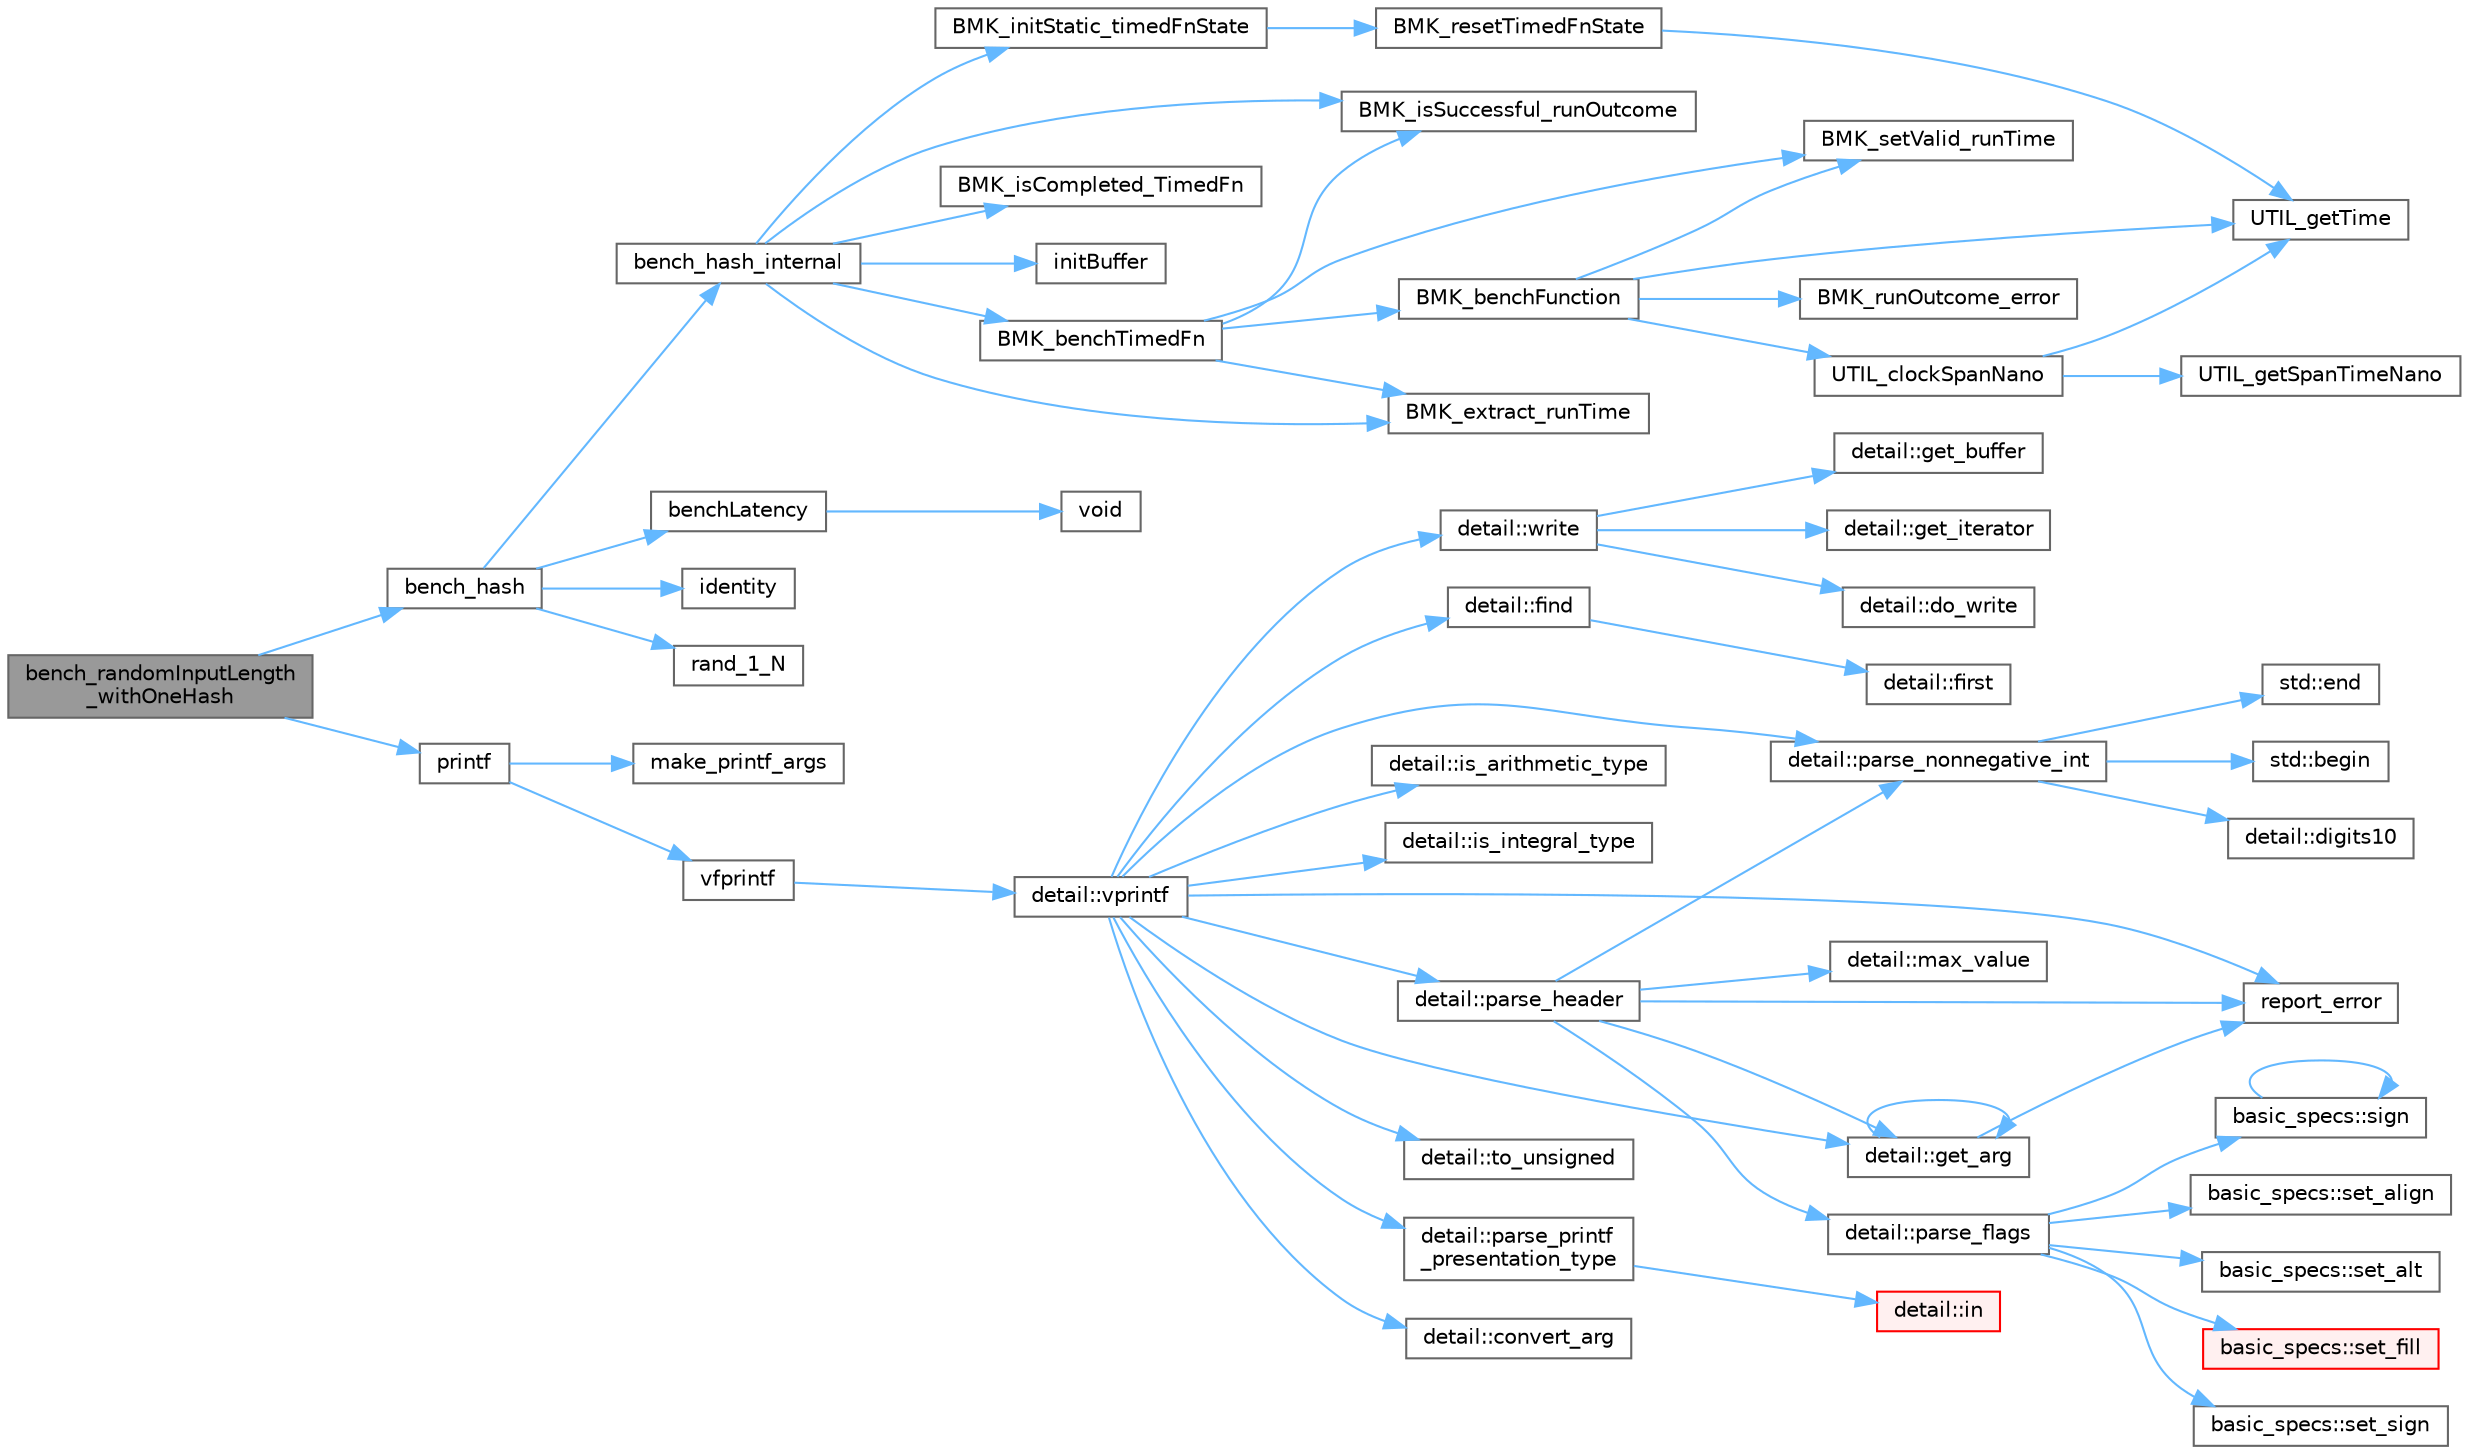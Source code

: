 digraph "bench_randomInputLength_withOneHash"
{
 // LATEX_PDF_SIZE
  bgcolor="transparent";
  edge [fontname=Helvetica,fontsize=10,labelfontname=Helvetica,labelfontsize=10];
  node [fontname=Helvetica,fontsize=10,shape=box,height=0.2,width=0.4];
  rankdir="LR";
  Node1 [id="Node000001",label="bench_randomInputLength\l_withOneHash",height=0.2,width=0.4,color="gray40", fillcolor="grey60", style="filled", fontcolor="black",tooltip=" "];
  Node1 -> Node2 [id="edge61_Node000001_Node000002",color="steelblue1",style="solid",tooltip=" "];
  Node2 [id="Node000002",label="bench_hash",height=0.2,width=0.4,color="grey40", fillcolor="white", style="filled",URL="$bench_hash_8c.html#ac52e968c4cde699b31b34eae1f1c6134",tooltip=" "];
  Node2 -> Node3 [id="edge62_Node000002_Node000003",color="steelblue1",style="solid",tooltip=" "];
  Node3 [id="Node000003",label="bench_hash_internal",height=0.2,width=0.4,color="grey40", fillcolor="white", style="filled",URL="$bench_hash_8c.html#a1ada99726ec21df6cf78e8c5d9c7c023",tooltip=" "];
  Node3 -> Node4 [id="edge63_Node000003_Node000004",color="steelblue1",style="solid",tooltip=" "];
  Node4 [id="Node000004",label="BMK_benchTimedFn",height=0.2,width=0.4,color="grey40", fillcolor="white", style="filled",URL="$benchfn_8c.html#a3809a48a15bf199e3ed224e62b0aba7f",tooltip=" "];
  Node4 -> Node5 [id="edge64_Node000004_Node000005",color="steelblue1",style="solid",tooltip=" "];
  Node5 [id="Node000005",label="BMK_benchFunction",height=0.2,width=0.4,color="grey40", fillcolor="white", style="filled",URL="$benchfn_8c.html#a4109ce4f5f7108340355327aa903d23b",tooltip=" "];
  Node5 -> Node6 [id="edge65_Node000005_Node000006",color="steelblue1",style="solid",tooltip=" "];
  Node6 [id="Node000006",label="BMK_runOutcome_error",height=0.2,width=0.4,color="grey40", fillcolor="white", style="filled",URL="$benchfn_8c.html#a9765028458b8ebaf3c8c4b142534b128",tooltip=" "];
  Node5 -> Node7 [id="edge66_Node000005_Node000007",color="steelblue1",style="solid",tooltip=" "];
  Node7 [id="Node000007",label="BMK_setValid_runTime",height=0.2,width=0.4,color="grey40", fillcolor="white", style="filled",URL="$benchfn_8c.html#a358ceb75f0536bb9ac7c395300cb8152",tooltip=" "];
  Node5 -> Node8 [id="edge67_Node000005_Node000008",color="steelblue1",style="solid",tooltip=" "];
  Node8 [id="Node000008",label="UTIL_clockSpanNano",height=0.2,width=0.4,color="grey40", fillcolor="white", style="filled",URL="$timefn_8c.html#a7352a4b15c62053b1641758105243da7",tooltip=" "];
  Node8 -> Node9 [id="edge68_Node000008_Node000009",color="steelblue1",style="solid",tooltip=" "];
  Node9 [id="Node000009",label="UTIL_getSpanTimeNano",height=0.2,width=0.4,color="grey40", fillcolor="white", style="filled",URL="$timefn_8c.html#a093784c8f2938c3b0c36360c125ab641",tooltip=" "];
  Node8 -> Node10 [id="edge69_Node000008_Node000010",color="steelblue1",style="solid",tooltip=" "];
  Node10 [id="Node000010",label="UTIL_getTime",height=0.2,width=0.4,color="grey40", fillcolor="white", style="filled",URL="$timefn_8c.html#aaf26c1edbb821ac4db66bd111e563016",tooltip=" "];
  Node5 -> Node10 [id="edge70_Node000005_Node000010",color="steelblue1",style="solid",tooltip=" "];
  Node4 -> Node11 [id="edge71_Node000004_Node000011",color="steelblue1",style="solid",tooltip=" "];
  Node11 [id="Node000011",label="BMK_extract_runTime",height=0.2,width=0.4,color="grey40", fillcolor="white", style="filled",URL="$benchfn_8c.html#a9d1c34a115ae666e6efb53db86ba7970",tooltip=" "];
  Node4 -> Node12 [id="edge72_Node000004_Node000012",color="steelblue1",style="solid",tooltip=" "];
  Node12 [id="Node000012",label="BMK_isSuccessful_runOutcome",height=0.2,width=0.4,color="grey40", fillcolor="white", style="filled",URL="$benchfn_8c.html#a66760bb869c5fa57e9046e69f8e79576",tooltip=" "];
  Node4 -> Node7 [id="edge73_Node000004_Node000007",color="steelblue1",style="solid",tooltip=" "];
  Node3 -> Node11 [id="edge74_Node000003_Node000011",color="steelblue1",style="solid",tooltip=" "];
  Node3 -> Node13 [id="edge75_Node000003_Node000013",color="steelblue1",style="solid",tooltip=" "];
  Node13 [id="Node000013",label="BMK_initStatic_timedFnState",height=0.2,width=0.4,color="grey40", fillcolor="white", style="filled",URL="$benchfn_8c.html#a506be07f4abe99c18067e85f0105f5d9",tooltip=" "];
  Node13 -> Node14 [id="edge76_Node000013_Node000014",color="steelblue1",style="solid",tooltip=" "];
  Node14 [id="Node000014",label="BMK_resetTimedFnState",height=0.2,width=0.4,color="grey40", fillcolor="white", style="filled",URL="$benchfn_8c.html#aa4d1ed533155dcf33a598b4d7af1589d",tooltip=" "];
  Node14 -> Node10 [id="edge77_Node000014_Node000010",color="steelblue1",style="solid",tooltip=" "];
  Node3 -> Node15 [id="edge78_Node000003_Node000015",color="steelblue1",style="solid",tooltip=" "];
  Node15 [id="Node000015",label="BMK_isCompleted_TimedFn",height=0.2,width=0.4,color="grey40", fillcolor="white", style="filled",URL="$benchfn_8c.html#a80d8ce922db19139b6fc1ed12353020f",tooltip=" "];
  Node3 -> Node12 [id="edge79_Node000003_Node000012",color="steelblue1",style="solid",tooltip=" "];
  Node3 -> Node16 [id="edge80_Node000003_Node000016",color="steelblue1",style="solid",tooltip=" "];
  Node16 [id="Node000016",label="initBuffer",height=0.2,width=0.4,color="grey40", fillcolor="white", style="filled",URL="$bench_hash_8c.html#ac698264804df08db110f1d5ccae72cb3",tooltip=" "];
  Node2 -> Node17 [id="edge81_Node000002_Node000017",color="steelblue1",style="solid",tooltip=" "];
  Node17 [id="Node000017",label="benchLatency",height=0.2,width=0.4,color="grey40", fillcolor="white", style="filled",URL="$bench_hash_8c.html#a3b081bf3c5fe5fe6f14f3a07a8bf3ae9",tooltip=" "];
  Node17 -> Node18 [id="edge82_Node000017_Node000018",color="steelblue1",style="solid",tooltip=" "];
  Node18 [id="Node000018",label="void",height=0.2,width=0.4,color="grey40", fillcolor="white", style="filled",URL="$mimalloc_8h.html#a9d6d8aef94ac19034a5f163606f84830",tooltip=" "];
  Node2 -> Node19 [id="edge83_Node000002_Node000019",color="steelblue1",style="solid",tooltip=" "];
  Node19 [id="Node000019",label="identity",height=0.2,width=0.4,color="grey40", fillcolor="white", style="filled",URL="$bench_hash_8c.html#a0aa0e76fd996840c0b91e4fe3f3acb86",tooltip=" "];
  Node2 -> Node20 [id="edge84_Node000002_Node000020",color="steelblue1",style="solid",tooltip=" "];
  Node20 [id="Node000020",label="rand_1_N",height=0.2,width=0.4,color="grey40", fillcolor="white", style="filled",URL="$bench_hash_8c.html#a7f27da475b6b37073a538ac293eabc53",tooltip=" "];
  Node1 -> Node21 [id="edge85_Node000001_Node000021",color="steelblue1",style="solid",tooltip=" "];
  Node21 [id="Node000021",label="printf",height=0.2,width=0.4,color="grey40", fillcolor="white", style="filled",URL="$printf_8h.html#aee3ed3a831f25f07e7be3919fff2203a",tooltip=" "];
  Node21 -> Node22 [id="edge86_Node000021_Node000022",color="steelblue1",style="solid",tooltip=" "];
  Node22 [id="Node000022",label="make_printf_args",height=0.2,width=0.4,color="grey40", fillcolor="white", style="filled",URL="$printf_8h.html#a27dcc0efcda04388971dbea3c875f122",tooltip=" "];
  Node21 -> Node23 [id="edge87_Node000021_Node000023",color="steelblue1",style="solid",tooltip=" "];
  Node23 [id="Node000023",label="vfprintf",height=0.2,width=0.4,color="grey40", fillcolor="white", style="filled",URL="$printf_8h.html#abb30aad964fc771fb52cf3ad88649df2",tooltip=" "];
  Node23 -> Node24 [id="edge88_Node000023_Node000024",color="steelblue1",style="solid",tooltip=" "];
  Node24 [id="Node000024",label="detail::vprintf",height=0.2,width=0.4,color="grey40", fillcolor="white", style="filled",URL="$namespacedetail.html#a1c8c2218e4c822aa8f743fb9c573717f",tooltip=" "];
  Node24 -> Node25 [id="edge89_Node000024_Node000025",color="steelblue1",style="solid",tooltip=" "];
  Node25 [id="Node000025",label="detail::convert_arg",height=0.2,width=0.4,color="grey40", fillcolor="white", style="filled",URL="$namespacedetail.html#a03c11572c9a664266d6925f327dec7f3",tooltip=" "];
  Node24 -> Node26 [id="edge90_Node000024_Node000026",color="steelblue1",style="solid",tooltip=" "];
  Node26 [id="Node000026",label="detail::find",height=0.2,width=0.4,color="grey40", fillcolor="white", style="filled",URL="$namespacedetail.html#a6b71952fab3dc32f3edb2c3e9811d8d9",tooltip=" "];
  Node26 -> Node27 [id="edge91_Node000026_Node000027",color="steelblue1",style="solid",tooltip=" "];
  Node27 [id="Node000027",label="detail::first",height=0.2,width=0.4,color="grey40", fillcolor="white", style="filled",URL="$namespacedetail.html#a02319a3deb124802b88b61f85987df5e",tooltip=" "];
  Node24 -> Node28 [id="edge92_Node000024_Node000028",color="steelblue1",style="solid",tooltip=" "];
  Node28 [id="Node000028",label="detail::get_arg",height=0.2,width=0.4,color="grey40", fillcolor="white", style="filled",URL="$namespacedetail.html#a342ef250e45bd09b2ef666b6fae1c355",tooltip=" "];
  Node28 -> Node28 [id="edge93_Node000028_Node000028",color="steelblue1",style="solid",tooltip=" "];
  Node28 -> Node29 [id="edge94_Node000028_Node000029",color="steelblue1",style="solid",tooltip=" "];
  Node29 [id="Node000029",label="report_error",height=0.2,width=0.4,color="grey40", fillcolor="white", style="filled",URL="$format-inl_8h.html#a5555893692b00b61b3886349332fd01f",tooltip=" "];
  Node24 -> Node30 [id="edge95_Node000024_Node000030",color="steelblue1",style="solid",tooltip=" "];
  Node30 [id="Node000030",label="detail::is_arithmetic_type",height=0.2,width=0.4,color="grey40", fillcolor="white", style="filled",URL="$namespacedetail.html#a802c50a56a3495fdab6020b375ba1389",tooltip=" "];
  Node24 -> Node31 [id="edge96_Node000024_Node000031",color="steelblue1",style="solid",tooltip=" "];
  Node31 [id="Node000031",label="detail::is_integral_type",height=0.2,width=0.4,color="grey40", fillcolor="white", style="filled",URL="$namespacedetail.html#a2a60f8d1bee41b803f43fc42b707b5d1",tooltip=" "];
  Node24 -> Node32 [id="edge97_Node000024_Node000032",color="steelblue1",style="solid",tooltip=" "];
  Node32 [id="Node000032",label="detail::parse_header",height=0.2,width=0.4,color="grey40", fillcolor="white", style="filled",URL="$namespacedetail.html#afc9d93e58b8edb8077f8bc8eee7f4035",tooltip=" "];
  Node32 -> Node28 [id="edge98_Node000032_Node000028",color="steelblue1",style="solid",tooltip=" "];
  Node32 -> Node33 [id="edge99_Node000032_Node000033",color="steelblue1",style="solid",tooltip=" "];
  Node33 [id="Node000033",label="detail::max_value",height=0.2,width=0.4,color="grey40", fillcolor="white", style="filled",URL="$namespacedetail.html#a45c2130c44ebe54179eafcee3cda2bfb",tooltip=" "];
  Node32 -> Node34 [id="edge100_Node000032_Node000034",color="steelblue1",style="solid",tooltip=" "];
  Node34 [id="Node000034",label="detail::parse_flags",height=0.2,width=0.4,color="grey40", fillcolor="white", style="filled",URL="$namespacedetail.html#a4213daed116a37e1767881da51238261",tooltip=" "];
  Node34 -> Node35 [id="edge101_Node000034_Node000035",color="steelblue1",style="solid",tooltip=" "];
  Node35 [id="Node000035",label="basic_specs::set_align",height=0.2,width=0.4,color="grey40", fillcolor="white", style="filled",URL="$classbasic__specs.html#ad73b6f854341aaabc744bf54e6ea6af6",tooltip=" "];
  Node34 -> Node36 [id="edge102_Node000034_Node000036",color="steelblue1",style="solid",tooltip=" "];
  Node36 [id="Node000036",label="basic_specs::set_alt",height=0.2,width=0.4,color="grey40", fillcolor="white", style="filled",URL="$classbasic__specs.html#a5f10314706a8a3d579f882f30d283b61",tooltip=" "];
  Node34 -> Node37 [id="edge103_Node000034_Node000037",color="steelblue1",style="solid",tooltip=" "];
  Node37 [id="Node000037",label="basic_specs::set_fill",height=0.2,width=0.4,color="red", fillcolor="#FFF0F0", style="filled",URL="$classbasic__specs.html#a1600987fb39fed5dfdac21b218061a9e",tooltip=" "];
  Node34 -> Node39 [id="edge104_Node000034_Node000039",color="steelblue1",style="solid",tooltip=" "];
  Node39 [id="Node000039",label="basic_specs::set_sign",height=0.2,width=0.4,color="grey40", fillcolor="white", style="filled",URL="$classbasic__specs.html#a7020ec66ba6918727e4102567c5c731a",tooltip=" "];
  Node34 -> Node40 [id="edge105_Node000034_Node000040",color="steelblue1",style="solid",tooltip=" "];
  Node40 [id="Node000040",label="basic_specs::sign",height=0.2,width=0.4,color="grey40", fillcolor="white", style="filled",URL="$classbasic__specs.html#a380e6ff33a8ae05e3ef479bf95696ad2",tooltip=" "];
  Node40 -> Node40 [id="edge106_Node000040_Node000040",color="steelblue1",style="solid",tooltip=" "];
  Node32 -> Node41 [id="edge107_Node000032_Node000041",color="steelblue1",style="solid",tooltip=" "];
  Node41 [id="Node000041",label="detail::parse_nonnegative_int",height=0.2,width=0.4,color="grey40", fillcolor="white", style="filled",URL="$namespacedetail.html#a338caba782225e115a9902d4d0835f5f",tooltip=" "];
  Node41 -> Node42 [id="edge108_Node000041_Node000042",color="steelblue1",style="solid",tooltip=" "];
  Node42 [id="Node000042",label="std::begin",height=0.2,width=0.4,color="grey40", fillcolor="white", style="filled",URL="$namespacestd.html#aec76fc52a775d29bc4058c8e1405045a",tooltip=" "];
  Node41 -> Node43 [id="edge109_Node000041_Node000043",color="steelblue1",style="solid",tooltip=" "];
  Node43 [id="Node000043",label="detail::digits10",height=0.2,width=0.4,color="grey40", fillcolor="white", style="filled",URL="$namespacedetail.html#a3a043db05db2d07deb2d98ba2d04b4eb",tooltip=" "];
  Node41 -> Node44 [id="edge110_Node000041_Node000044",color="steelblue1",style="solid",tooltip=" "];
  Node44 [id="Node000044",label="std::end",height=0.2,width=0.4,color="grey40", fillcolor="white", style="filled",URL="$namespacestd.html#a35f71a4c49ddf38bb590177e3a4b2598",tooltip=" "];
  Node32 -> Node29 [id="edge111_Node000032_Node000029",color="steelblue1",style="solid",tooltip=" "];
  Node24 -> Node41 [id="edge112_Node000024_Node000041",color="steelblue1",style="solid",tooltip=" "];
  Node24 -> Node45 [id="edge113_Node000024_Node000045",color="steelblue1",style="solid",tooltip=" "];
  Node45 [id="Node000045",label="detail::parse_printf\l_presentation_type",height=0.2,width=0.4,color="grey40", fillcolor="white", style="filled",URL="$namespacedetail.html#aa2cb095169b23e3a66260ad7078f44cc",tooltip=" "];
  Node45 -> Node46 [id="edge114_Node000045_Node000046",color="steelblue1",style="solid",tooltip=" "];
  Node46 [id="Node000046",label="detail::in",height=0.2,width=0.4,color="red", fillcolor="#FFF0F0", style="filled",URL="$namespacedetail.html#a52a5e2ed06c229dcf95ea5c46d48d05e",tooltip=" "];
  Node24 -> Node29 [id="edge115_Node000024_Node000029",color="steelblue1",style="solid",tooltip=" "];
  Node24 -> Node48 [id="edge116_Node000024_Node000048",color="steelblue1",style="solid",tooltip=" "];
  Node48 [id="Node000048",label="detail::to_unsigned",height=0.2,width=0.4,color="grey40", fillcolor="white", style="filled",URL="$namespacedetail.html#a4855e668246c731a97484efc329f2aac",tooltip=" "];
  Node24 -> Node49 [id="edge117_Node000024_Node000049",color="steelblue1",style="solid",tooltip=" "];
  Node49 [id="Node000049",label="detail::write",height=0.2,width=0.4,color="grey40", fillcolor="white", style="filled",URL="$namespacedetail.html#a29dacf26eedc9e3575fb57329a5ca0a3",tooltip=" "];
  Node49 -> Node50 [id="edge118_Node000049_Node000050",color="steelblue1",style="solid",tooltip=" "];
  Node50 [id="Node000050",label="detail::do_write",height=0.2,width=0.4,color="grey40", fillcolor="white", style="filled",URL="$namespacedetail.html#a5007cc441bd246a9096070c10d1ea683",tooltip=" "];
  Node49 -> Node51 [id="edge119_Node000049_Node000051",color="steelblue1",style="solid",tooltip=" "];
  Node51 [id="Node000051",label="detail::get_buffer",height=0.2,width=0.4,color="grey40", fillcolor="white", style="filled",URL="$namespacedetail.html#ad803bb19df422bc4c4f92d75c7564437",tooltip=" "];
  Node49 -> Node52 [id="edge120_Node000049_Node000052",color="steelblue1",style="solid",tooltip=" "];
  Node52 [id="Node000052",label="detail::get_iterator",height=0.2,width=0.4,color="grey40", fillcolor="white", style="filled",URL="$namespacedetail.html#a05e3e231207d3f28f83261c2e7ad2fe5",tooltip=" "];
}
